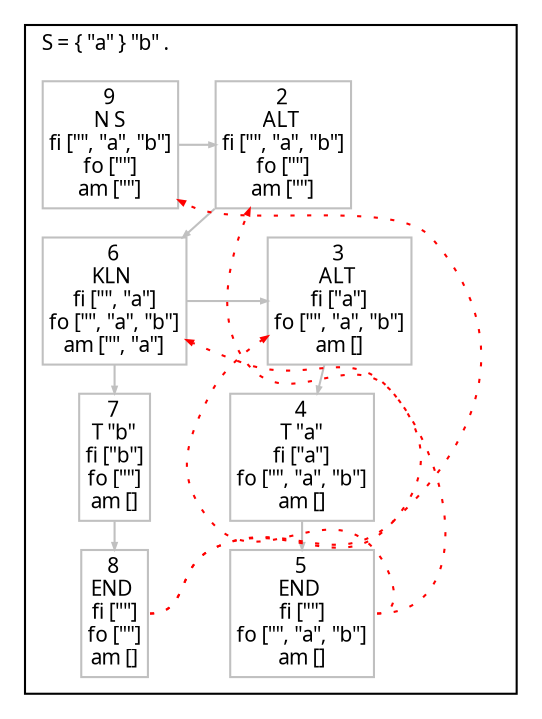digraph G {
  fontname = Menlo
  fontsize = 10
  node [fontname = Menlo, fontsize = 10, color = gray, height = 0, width = 0, margin= 0.04]
  edge [fontname = Menlo, fontsize = 10, color = gray, arrowsize = 0.3]
  graph [ordering = out, ranksep = 0.2]
  rankdir = "TB"
  subgraph clusterS {
    node [shape = box]
    label = <S = { "a" } "b" .>
    labeljust = l
    9 [label = <9<br/>N S<br/>fi ["", "a", "b"]<br/>fo [""]<br/>am [""]>]
    9 -> 2 {rank = same; 9; 2;}
    2 [label = <2<br/>ALT <br/>fi ["", "a", "b"]<br/>fo [""]<br/>am [""]>]
    2 -> 6 [weight=100]
    6 [label = <6<br/>KLN <br/>fi ["", "a"]<br/>fo ["", "a", "b"]<br/>am ["", "a"]>]
    6 -> 3 {rank = same; 6; 3;}
    3 [label = <3<br/>ALT <br/>fi ["a"]<br/>fo ["", "a", "b"]<br/>am []>]
    3 -> 4 [weight=100]
    4 [label = <4<br/>T "a"<br/>fi ["a"]<br/>fo ["", "a", "b"]<br/>am []>]
    4 -> 5 [weight=100]
    5 [label = <5<br/>END <br/>fi [""]<br/>fo ["", "a", "b"]<br/>am []>]
    6 -> 7 [weight=100]
    7 [label = <7<br/>T "b"<br/>fi ["b"]<br/>fo [""]<br/>am []>]
    7 -> 8 [weight=100]
    8 [label = <8<br/>END <br/>fi [""]<br/>fo [""]<br/>am []>]
  }
  5:e -> 3 [style = dotted, color = red, constraint = false]
  5:e -> 6 [style = dotted, color = red, constraint = false]
  8:e -> 2 [style = dotted, color = red, constraint = false]
  8:e -> 9 [style = dotted, color = red, constraint = false]
}